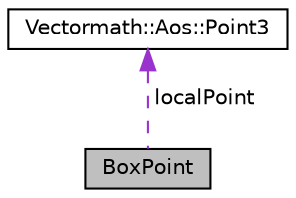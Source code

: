 digraph "BoxPoint"
{
  edge [fontname="Helvetica",fontsize="10",labelfontname="Helvetica",labelfontsize="10"];
  node [fontname="Helvetica",fontsize="10",shape=record];
  Node1 [label="BoxPoint",height=0.2,width=0.4,color="black", fillcolor="grey75", style="filled", fontcolor="black"];
  Node2 -> Node1 [dir="back",color="darkorchid3",fontsize="10",style="dashed",label=" localPoint" ,fontname="Helvetica"];
  Node2 [label="Vectormath::Aos::Point3",height=0.2,width=0.4,color="black", fillcolor="white", style="filled",URL="$class_vectormath_1_1_aos_1_1_point3.html"];
}
